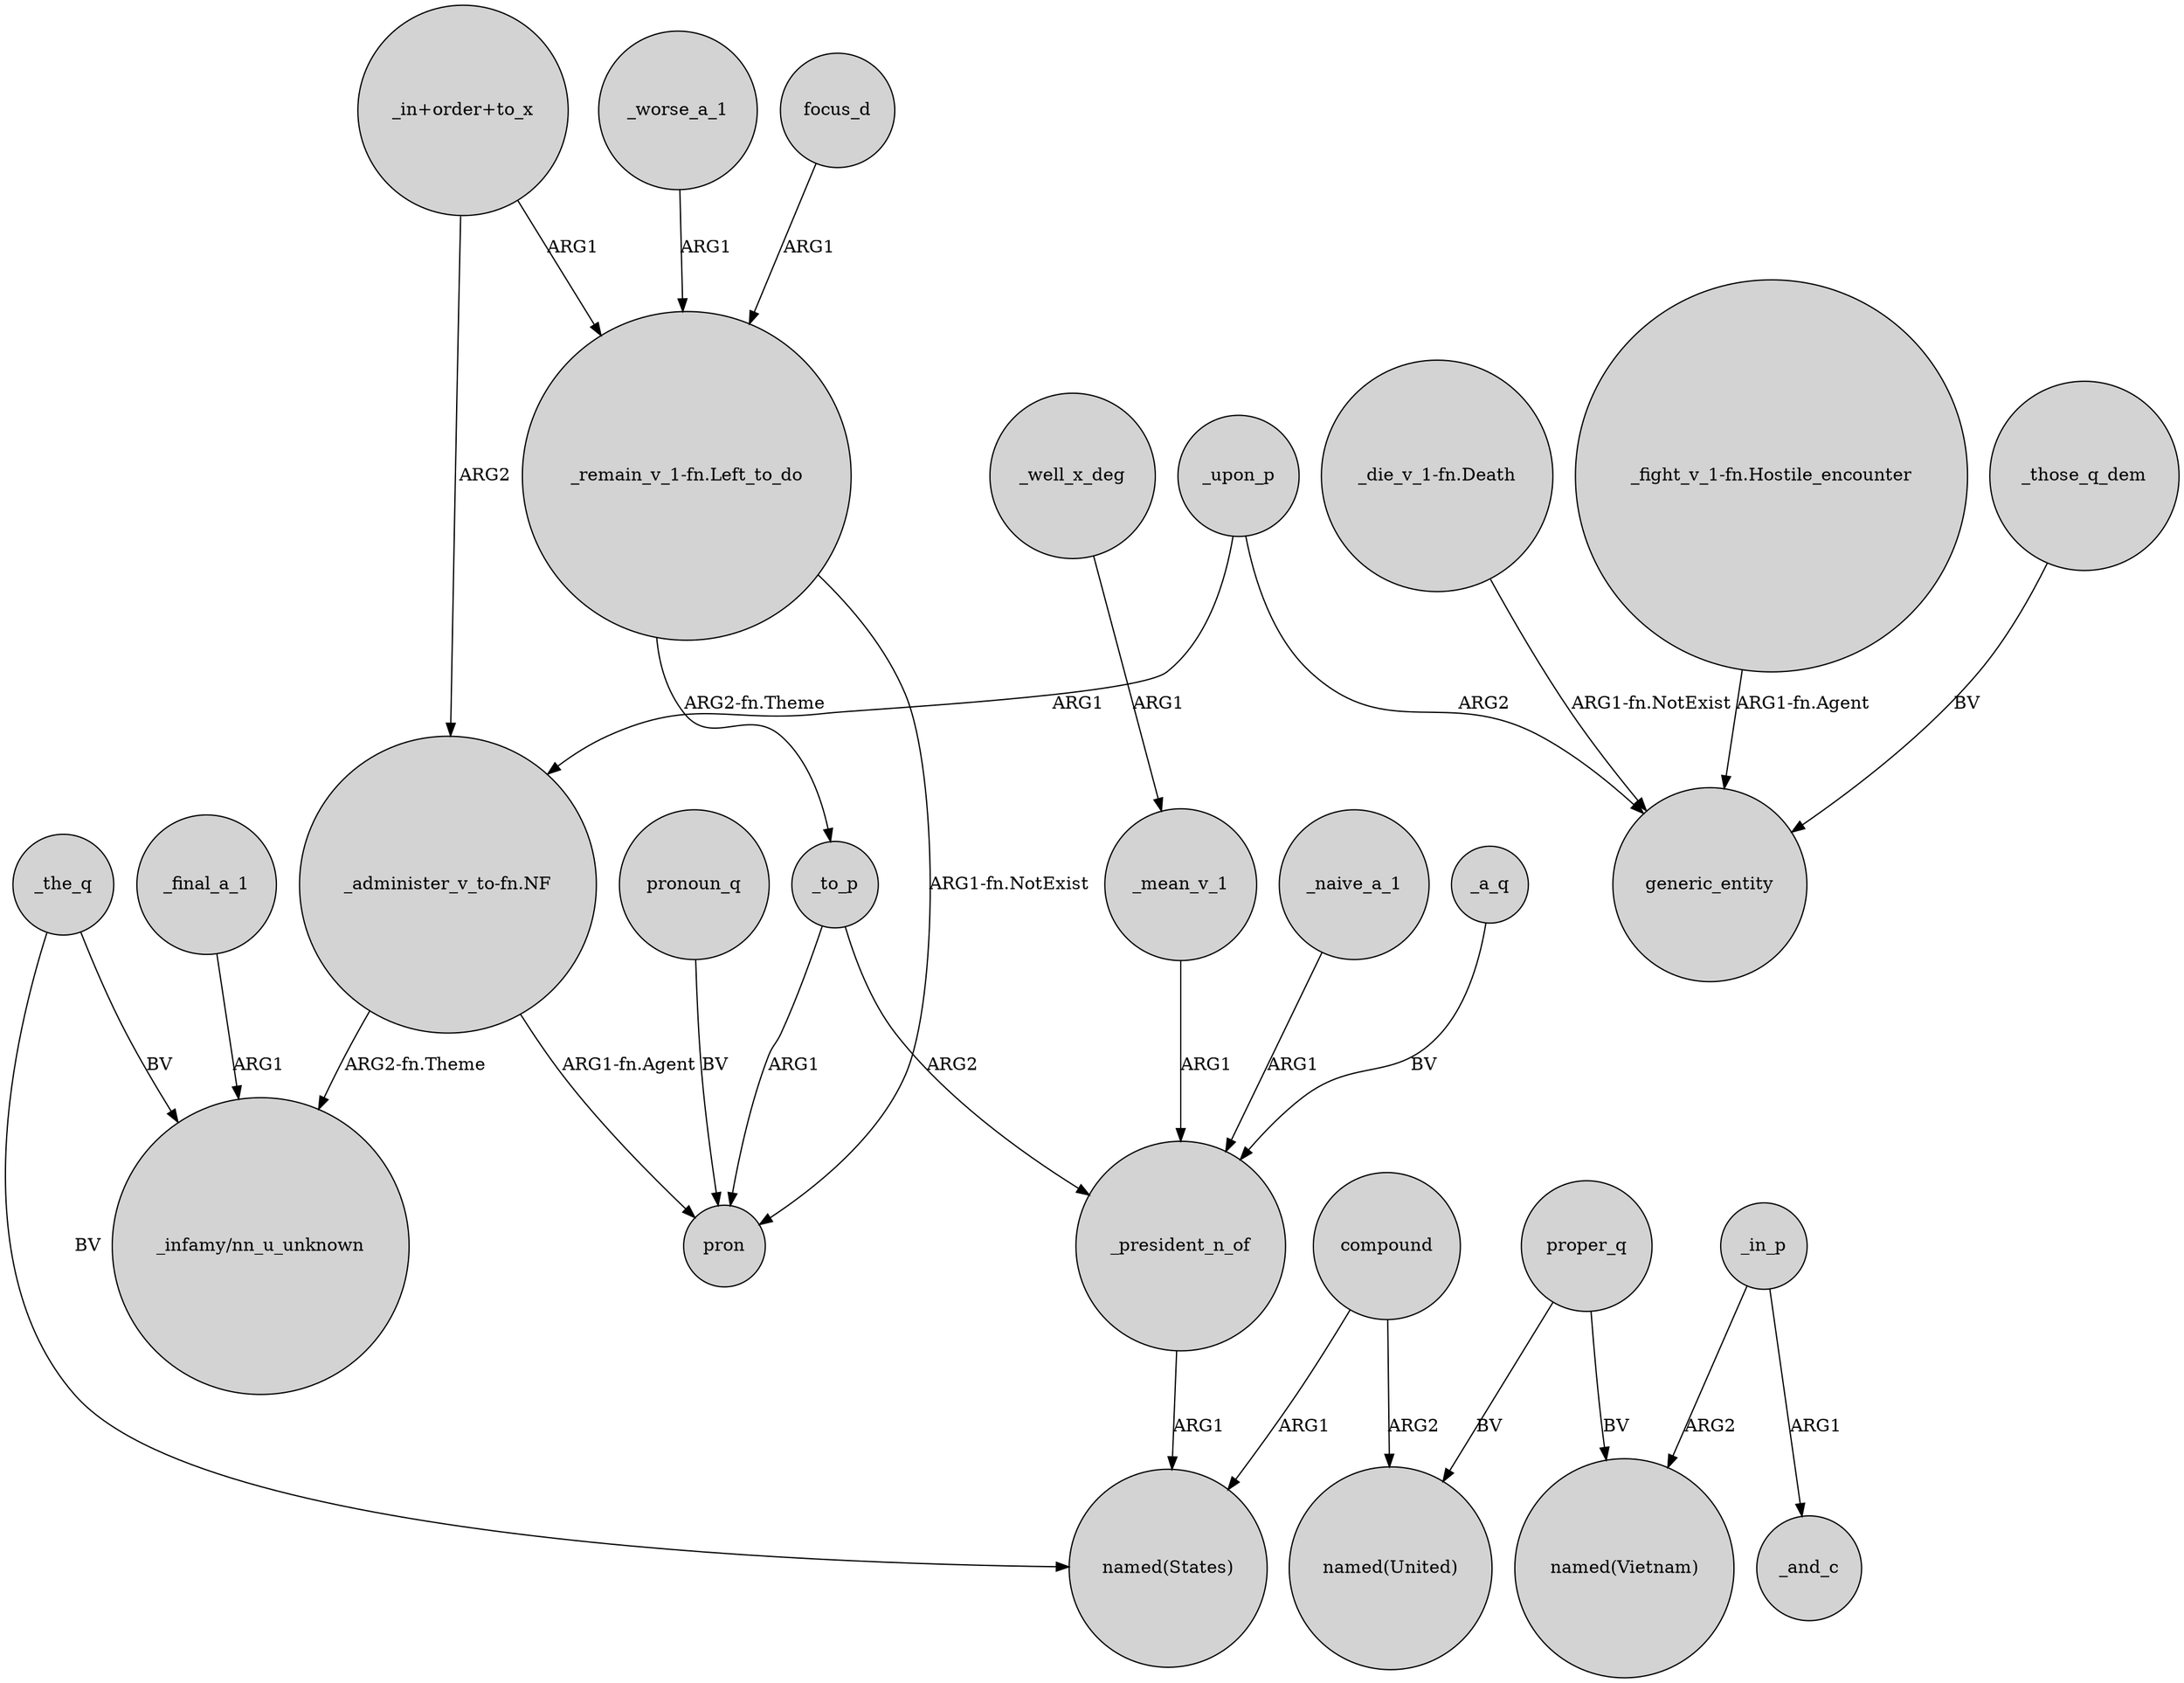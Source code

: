 digraph {
	node [shape=circle style=filled]
	_the_q -> "_infamy/nn_u_unknown" [label=BV]
	"_remain_v_1-fn.Left_to_do" -> pron [label="ARG1-fn.NotExist"]
	_to_p -> _president_n_of [label=ARG2]
	"_administer_v_to-fn.NF" -> "_infamy/nn_u_unknown" [label="ARG2-fn.Theme"]
	_in_p -> "named(Vietnam)" [label=ARG2]
	_to_p -> pron [label=ARG1]
	"_in+order+to_x" -> "_remain_v_1-fn.Left_to_do" [label=ARG1]
	"_remain_v_1-fn.Left_to_do" -> _to_p [label="ARG2-fn.Theme"]
	_upon_p -> "_administer_v_to-fn.NF" [label=ARG1]
	_worse_a_1 -> "_remain_v_1-fn.Left_to_do" [label=ARG1]
	_well_x_deg -> _mean_v_1 [label=ARG1]
	_the_q -> "named(States)" [label=BV]
	_final_a_1 -> "_infamy/nn_u_unknown" [label=ARG1]
	"_die_v_1-fn.Death" -> generic_entity [label="ARG1-fn.NotExist"]
	pronoun_q -> pron [label=BV]
	_naive_a_1 -> _president_n_of [label=ARG1]
	_upon_p -> generic_entity [label=ARG2]
	_in_p -> _and_c [label=ARG1]
	compound -> "named(States)" [label=ARG1]
	proper_q -> "named(United)" [label=BV]
	_a_q -> _president_n_of [label=BV]
	focus_d -> "_remain_v_1-fn.Left_to_do" [label=ARG1]
	_president_n_of -> "named(States)" [label=ARG1]
	proper_q -> "named(Vietnam)" [label=BV]
	"_administer_v_to-fn.NF" -> pron [label="ARG1-fn.Agent"]
	"_fight_v_1-fn.Hostile_encounter" -> generic_entity [label="ARG1-fn.Agent"]
	compound -> "named(United)" [label=ARG2]
	_mean_v_1 -> _president_n_of [label=ARG1]
	_those_q_dem -> generic_entity [label=BV]
	"_in+order+to_x" -> "_administer_v_to-fn.NF" [label=ARG2]
}
